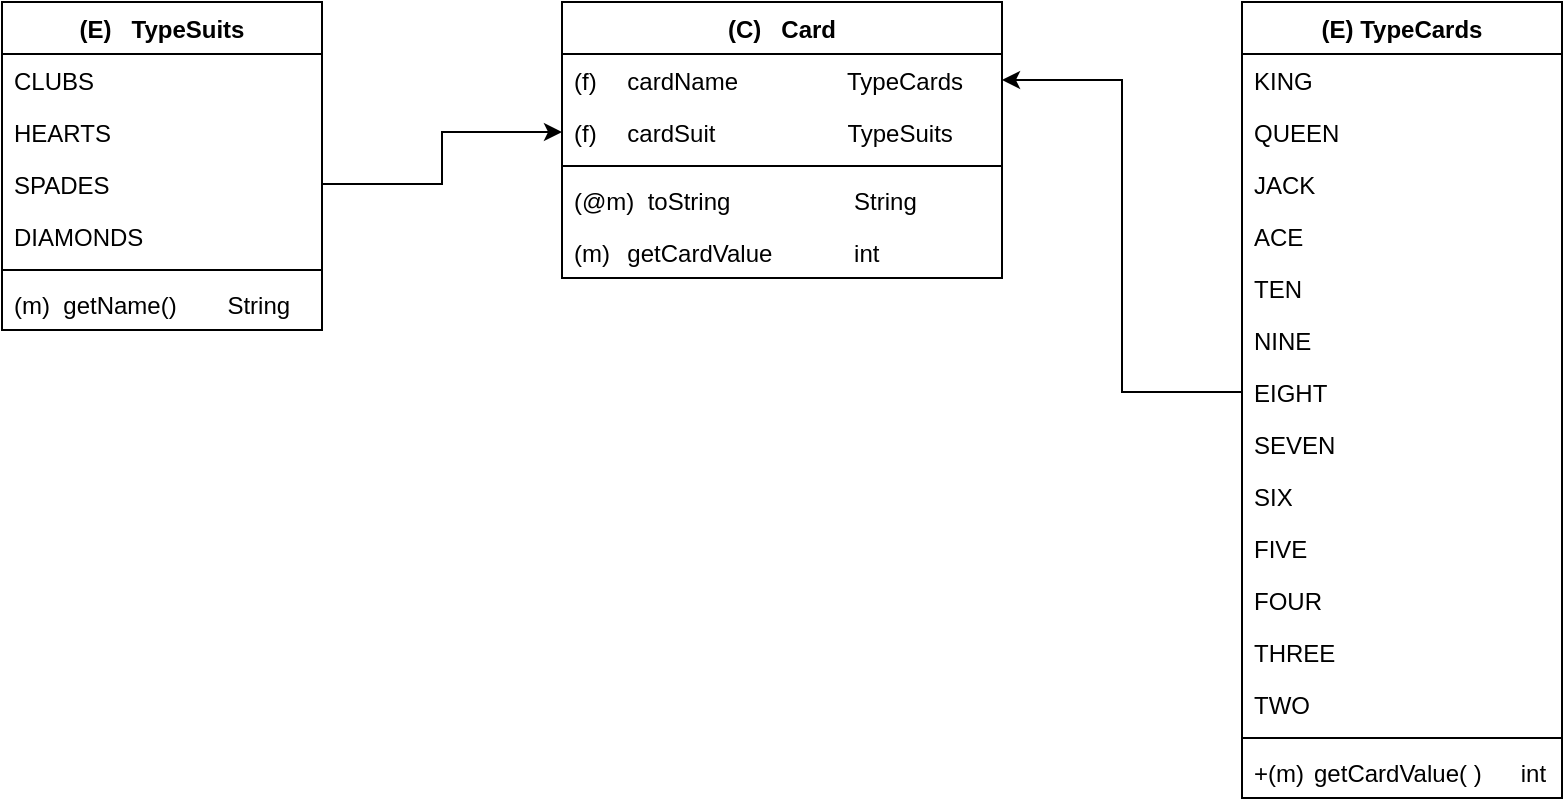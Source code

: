 <mxfile version="22.1.18" type="github">
  <diagram name="Página-1" id="IjIeybbG2s8EwvdjkKt3">
    <mxGraphModel dx="1147" dy="649" grid="1" gridSize="10" guides="1" tooltips="1" connect="1" arrows="1" fold="1" page="1" pageScale="1" pageWidth="827" pageHeight="1169" math="0" shadow="0">
      <root>
        <mxCell id="0" />
        <mxCell id="1" parent="0" />
        <mxCell id="hEhXm3r51fFvENSX2L3S-74" value="(E) TypeCards" style="swimlane;fontStyle=1;align=center;verticalAlign=top;childLayout=stackLayout;horizontal=1;startSize=26;horizontalStack=0;resizeParent=1;resizeParentMax=0;resizeLast=0;collapsible=1;marginBottom=0;whiteSpace=wrap;html=1;" vertex="1" parent="1">
          <mxGeometry x="640" y="40" width="160" height="398" as="geometry" />
        </mxCell>
        <mxCell id="hEhXm3r51fFvENSX2L3S-75" value="KING" style="text;strokeColor=none;fillColor=none;align=left;verticalAlign=top;spacingLeft=4;spacingRight=4;overflow=hidden;rotatable=0;points=[[0,0.5],[1,0.5]];portConstraint=eastwest;whiteSpace=wrap;html=1;" vertex="1" parent="hEhXm3r51fFvENSX2L3S-74">
          <mxGeometry y="26" width="160" height="26" as="geometry" />
        </mxCell>
        <mxCell id="hEhXm3r51fFvENSX2L3S-90" value="QUEEN" style="text;strokeColor=none;fillColor=none;align=left;verticalAlign=top;spacingLeft=4;spacingRight=4;overflow=hidden;rotatable=0;points=[[0,0.5],[1,0.5]];portConstraint=eastwest;whiteSpace=wrap;html=1;" vertex="1" parent="hEhXm3r51fFvENSX2L3S-74">
          <mxGeometry y="52" width="160" height="26" as="geometry" />
        </mxCell>
        <mxCell id="hEhXm3r51fFvENSX2L3S-91" value="JACK" style="text;strokeColor=none;fillColor=none;align=left;verticalAlign=top;spacingLeft=4;spacingRight=4;overflow=hidden;rotatable=0;points=[[0,0.5],[1,0.5]];portConstraint=eastwest;whiteSpace=wrap;html=1;" vertex="1" parent="hEhXm3r51fFvENSX2L3S-74">
          <mxGeometry y="78" width="160" height="26" as="geometry" />
        </mxCell>
        <mxCell id="hEhXm3r51fFvENSX2L3S-86" value="ACE" style="text;strokeColor=none;fillColor=none;align=left;verticalAlign=top;spacingLeft=4;spacingRight=4;overflow=hidden;rotatable=0;points=[[0,0.5],[1,0.5]];portConstraint=eastwest;whiteSpace=wrap;html=1;" vertex="1" parent="hEhXm3r51fFvENSX2L3S-74">
          <mxGeometry y="104" width="160" height="26" as="geometry" />
        </mxCell>
        <mxCell id="hEhXm3r51fFvENSX2L3S-97" value="TEN" style="text;strokeColor=none;fillColor=none;align=left;verticalAlign=top;spacingLeft=4;spacingRight=4;overflow=hidden;rotatable=0;points=[[0,0.5],[1,0.5]];portConstraint=eastwest;whiteSpace=wrap;html=1;" vertex="1" parent="hEhXm3r51fFvENSX2L3S-74">
          <mxGeometry y="130" width="160" height="26" as="geometry" />
        </mxCell>
        <mxCell id="hEhXm3r51fFvENSX2L3S-96" value="NINE" style="text;strokeColor=none;fillColor=none;align=left;verticalAlign=top;spacingLeft=4;spacingRight=4;overflow=hidden;rotatable=0;points=[[0,0.5],[1,0.5]];portConstraint=eastwest;whiteSpace=wrap;html=1;" vertex="1" parent="hEhXm3r51fFvENSX2L3S-74">
          <mxGeometry y="156" width="160" height="26" as="geometry" />
        </mxCell>
        <mxCell id="hEhXm3r51fFvENSX2L3S-95" value="EIGHT" style="text;strokeColor=none;fillColor=none;align=left;verticalAlign=top;spacingLeft=4;spacingRight=4;overflow=hidden;rotatable=0;points=[[0,0.5],[1,0.5]];portConstraint=eastwest;whiteSpace=wrap;html=1;" vertex="1" parent="hEhXm3r51fFvENSX2L3S-74">
          <mxGeometry y="182" width="160" height="26" as="geometry" />
        </mxCell>
        <mxCell id="hEhXm3r51fFvENSX2L3S-94" value="SEVEN" style="text;strokeColor=none;fillColor=none;align=left;verticalAlign=top;spacingLeft=4;spacingRight=4;overflow=hidden;rotatable=0;points=[[0,0.5],[1,0.5]];portConstraint=eastwest;whiteSpace=wrap;html=1;" vertex="1" parent="hEhXm3r51fFvENSX2L3S-74">
          <mxGeometry y="208" width="160" height="26" as="geometry" />
        </mxCell>
        <mxCell id="hEhXm3r51fFvENSX2L3S-93" value="SIX" style="text;strokeColor=none;fillColor=none;align=left;verticalAlign=top;spacingLeft=4;spacingRight=4;overflow=hidden;rotatable=0;points=[[0,0.5],[1,0.5]];portConstraint=eastwest;whiteSpace=wrap;html=1;" vertex="1" parent="hEhXm3r51fFvENSX2L3S-74">
          <mxGeometry y="234" width="160" height="26" as="geometry" />
        </mxCell>
        <mxCell id="hEhXm3r51fFvENSX2L3S-85" value="FIVE" style="text;strokeColor=none;fillColor=none;align=left;verticalAlign=top;spacingLeft=4;spacingRight=4;overflow=hidden;rotatable=0;points=[[0,0.5],[1,0.5]];portConstraint=eastwest;whiteSpace=wrap;html=1;" vertex="1" parent="hEhXm3r51fFvENSX2L3S-74">
          <mxGeometry y="260" width="160" height="26" as="geometry" />
        </mxCell>
        <mxCell id="hEhXm3r51fFvENSX2L3S-88" value="FOUR" style="text;strokeColor=none;fillColor=none;align=left;verticalAlign=top;spacingLeft=4;spacingRight=4;overflow=hidden;rotatable=0;points=[[0,0.5],[1,0.5]];portConstraint=eastwest;whiteSpace=wrap;html=1;" vertex="1" parent="hEhXm3r51fFvENSX2L3S-74">
          <mxGeometry y="286" width="160" height="26" as="geometry" />
        </mxCell>
        <mxCell id="hEhXm3r51fFvENSX2L3S-89" value="THREE" style="text;strokeColor=none;fillColor=none;align=left;verticalAlign=top;spacingLeft=4;spacingRight=4;overflow=hidden;rotatable=0;points=[[0,0.5],[1,0.5]];portConstraint=eastwest;whiteSpace=wrap;html=1;" vertex="1" parent="hEhXm3r51fFvENSX2L3S-74">
          <mxGeometry y="312" width="160" height="26" as="geometry" />
        </mxCell>
        <mxCell id="hEhXm3r51fFvENSX2L3S-87" value="TWO" style="text;strokeColor=none;fillColor=none;align=left;verticalAlign=top;spacingLeft=4;spacingRight=4;overflow=hidden;rotatable=0;points=[[0,0.5],[1,0.5]];portConstraint=eastwest;whiteSpace=wrap;html=1;" vertex="1" parent="hEhXm3r51fFvENSX2L3S-74">
          <mxGeometry y="338" width="160" height="26" as="geometry" />
        </mxCell>
        <mxCell id="hEhXm3r51fFvENSX2L3S-76" value="" style="line;strokeWidth=1;fillColor=none;align=left;verticalAlign=middle;spacingTop=-1;spacingLeft=3;spacingRight=3;rotatable=0;labelPosition=right;points=[];portConstraint=eastwest;strokeColor=inherit;" vertex="1" parent="hEhXm3r51fFvENSX2L3S-74">
          <mxGeometry y="364" width="160" height="8" as="geometry" />
        </mxCell>
        <mxCell id="hEhXm3r51fFvENSX2L3S-77" value="+(m)&lt;span style=&quot;white-space: pre;&quot;&gt;&#x9; getCardValue( )&lt;span style=&quot;white-space: pre;&quot;&gt;&#x9;&lt;/span&gt;int&lt;/span&gt;" style="text;strokeColor=none;fillColor=none;align=left;verticalAlign=top;spacingLeft=4;spacingRight=4;overflow=hidden;rotatable=0;points=[[0,0.5],[1,0.5]];portConstraint=eastwest;whiteSpace=wrap;html=1;" vertex="1" parent="hEhXm3r51fFvENSX2L3S-74">
          <mxGeometry y="372" width="160" height="26" as="geometry" />
        </mxCell>
        <mxCell id="hEhXm3r51fFvENSX2L3S-78" value="(E)&amp;nbsp; &amp;nbsp;TypeSuits" style="swimlane;fontStyle=1;align=center;verticalAlign=top;childLayout=stackLayout;horizontal=1;startSize=26;horizontalStack=0;resizeParent=1;resizeParentMax=0;resizeLast=0;collapsible=1;marginBottom=0;whiteSpace=wrap;html=1;" vertex="1" parent="1">
          <mxGeometry x="20" y="40" width="160" height="164" as="geometry" />
        </mxCell>
        <mxCell id="hEhXm3r51fFvENSX2L3S-79" value="CLUBS" style="text;strokeColor=none;fillColor=none;align=left;verticalAlign=top;spacingLeft=4;spacingRight=4;overflow=hidden;rotatable=0;points=[[0,0.5],[1,0.5]];portConstraint=eastwest;whiteSpace=wrap;html=1;" vertex="1" parent="hEhXm3r51fFvENSX2L3S-78">
          <mxGeometry y="26" width="160" height="26" as="geometry" />
        </mxCell>
        <mxCell id="hEhXm3r51fFvENSX2L3S-82" value="HEARTS" style="text;strokeColor=none;fillColor=none;align=left;verticalAlign=top;spacingLeft=4;spacingRight=4;overflow=hidden;rotatable=0;points=[[0,0.5],[1,0.5]];portConstraint=eastwest;whiteSpace=wrap;html=1;" vertex="1" parent="hEhXm3r51fFvENSX2L3S-78">
          <mxGeometry y="52" width="160" height="26" as="geometry" />
        </mxCell>
        <mxCell id="hEhXm3r51fFvENSX2L3S-83" value="SPADES" style="text;strokeColor=none;fillColor=none;align=left;verticalAlign=top;spacingLeft=4;spacingRight=4;overflow=hidden;rotatable=0;points=[[0,0.5],[1,0.5]];portConstraint=eastwest;whiteSpace=wrap;html=1;" vertex="1" parent="hEhXm3r51fFvENSX2L3S-78">
          <mxGeometry y="78" width="160" height="26" as="geometry" />
        </mxCell>
        <mxCell id="hEhXm3r51fFvENSX2L3S-84" value="DIAMONDS" style="text;strokeColor=none;fillColor=none;align=left;verticalAlign=top;spacingLeft=4;spacingRight=4;overflow=hidden;rotatable=0;points=[[0,0.5],[1,0.5]];portConstraint=eastwest;whiteSpace=wrap;html=1;" vertex="1" parent="hEhXm3r51fFvENSX2L3S-78">
          <mxGeometry y="104" width="160" height="26" as="geometry" />
        </mxCell>
        <mxCell id="hEhXm3r51fFvENSX2L3S-80" value="" style="line;strokeWidth=1;fillColor=none;align=left;verticalAlign=middle;spacingTop=-1;spacingLeft=3;spacingRight=3;rotatable=0;labelPosition=right;points=[];portConstraint=eastwest;strokeColor=inherit;" vertex="1" parent="hEhXm3r51fFvENSX2L3S-78">
          <mxGeometry y="130" width="160" height="8" as="geometry" />
        </mxCell>
        <mxCell id="hEhXm3r51fFvENSX2L3S-81" value="(m)&amp;nbsp; getName()&lt;span style=&quot;white-space: pre;&quot;&gt;&#x9;&lt;/span&gt;String" style="text;strokeColor=none;fillColor=none;align=left;verticalAlign=top;spacingLeft=4;spacingRight=4;overflow=hidden;rotatable=0;points=[[0,0.5],[1,0.5]];portConstraint=eastwest;whiteSpace=wrap;html=1;" vertex="1" parent="hEhXm3r51fFvENSX2L3S-78">
          <mxGeometry y="138" width="160" height="26" as="geometry" />
        </mxCell>
        <mxCell id="hEhXm3r51fFvENSX2L3S-99" value="(C)&amp;nbsp; &amp;nbsp;Card" style="swimlane;fontStyle=1;align=center;verticalAlign=top;childLayout=stackLayout;horizontal=1;startSize=26;horizontalStack=0;resizeParent=1;resizeParentMax=0;resizeLast=0;collapsible=1;marginBottom=0;whiteSpace=wrap;html=1;" vertex="1" parent="1">
          <mxGeometry x="300" y="40" width="220" height="138" as="geometry" />
        </mxCell>
        <mxCell id="hEhXm3r51fFvENSX2L3S-100" value="(f)&lt;span style=&quot;white-space: pre;&quot;&gt;&#x9;&lt;/span&gt;cardName&lt;span style=&quot;&quot;&gt;&lt;span style=&quot;white-space: pre;&quot;&gt;&amp;nbsp;&amp;nbsp;&amp;nbsp;&amp;nbsp;&lt;/span&gt;&lt;/span&gt;&lt;span style=&quot;&quot;&gt;&lt;span style=&quot;white-space: pre;&quot;&gt;&amp;nbsp;&amp;nbsp;&amp;nbsp;&lt;span style=&quot;white-space: pre;&quot;&gt;&#x9;&lt;/span&gt; &lt;/span&gt;&lt;/span&gt;TypeCards" style="text;strokeColor=none;fillColor=none;align=left;verticalAlign=top;spacingLeft=4;spacingRight=4;overflow=hidden;rotatable=0;points=[[0,0.5],[1,0.5]];portConstraint=eastwest;whiteSpace=wrap;html=1;" vertex="1" parent="hEhXm3r51fFvENSX2L3S-99">
          <mxGeometry y="26" width="220" height="26" as="geometry" />
        </mxCell>
        <mxCell id="hEhXm3r51fFvENSX2L3S-105" value="(f)&lt;span style=&quot;white-space: pre;&quot;&gt;&#x9;&lt;/span&gt;cardSuit&amp;nbsp;&lt;span style=&quot;border-color: var(--border-color);&quot;&gt;&lt;span style=&quot;&quot;&gt;&amp;nbsp; &amp;nbsp; &amp;nbsp; &amp;nbsp; &amp;nbsp;&lt;span style=&quot;white-space: pre;&quot;&gt;&#x9;&lt;/span&gt;&lt;span style=&quot;white-space: pre;&quot;&gt;&#x9;&lt;/span&gt;&amp;nbsp;&lt;/span&gt;&lt;/span&gt;TypeSuits" style="text;strokeColor=none;fillColor=none;align=left;verticalAlign=top;spacingLeft=4;spacingRight=4;overflow=hidden;rotatable=0;points=[[0,0.5],[1,0.5]];portConstraint=eastwest;whiteSpace=wrap;html=1;" vertex="1" parent="hEhXm3r51fFvENSX2L3S-99">
          <mxGeometry y="52" width="220" height="26" as="geometry" />
        </mxCell>
        <mxCell id="hEhXm3r51fFvENSX2L3S-101" value="" style="line;strokeWidth=1;fillColor=none;align=left;verticalAlign=middle;spacingTop=-1;spacingLeft=3;spacingRight=3;rotatable=0;labelPosition=right;points=[];portConstraint=eastwest;strokeColor=inherit;" vertex="1" parent="hEhXm3r51fFvENSX2L3S-99">
          <mxGeometry y="78" width="220" height="8" as="geometry" />
        </mxCell>
        <mxCell id="hEhXm3r51fFvENSX2L3S-102" value="(@m)&amp;nbsp; toString&lt;span style=&quot;white-space: pre;&quot;&gt;&#x9;&lt;/span&gt;&lt;span style=&quot;white-space: pre;&quot;&gt;&#x9;&lt;/span&gt;&amp;nbsp; &lt;span style=&quot;white-space: pre;&quot;&gt;&#x9;&lt;/span&gt;&amp;nbsp;&amp;nbsp;String" style="text;strokeColor=none;fillColor=none;align=left;verticalAlign=top;spacingLeft=4;spacingRight=4;overflow=hidden;rotatable=0;points=[[0,0.5],[1,0.5]];portConstraint=eastwest;whiteSpace=wrap;html=1;" vertex="1" parent="hEhXm3r51fFvENSX2L3S-99">
          <mxGeometry y="86" width="220" height="26" as="geometry" />
        </mxCell>
        <mxCell id="hEhXm3r51fFvENSX2L3S-104" value="(m)&lt;span style=&quot;white-space: pre;&quot;&gt;&#x9;&lt;/span&gt;getCardValue&lt;span style=&quot;white-space: pre;&quot;&gt;&#x9;&lt;/span&gt;&lt;span style=&quot;white-space: pre;&quot;&gt;&#x9;&lt;/span&gt;&amp;nbsp; int" style="text;strokeColor=none;fillColor=none;align=left;verticalAlign=top;spacingLeft=4;spacingRight=4;overflow=hidden;rotatable=0;points=[[0,0.5],[1,0.5]];portConstraint=eastwest;whiteSpace=wrap;html=1;" vertex="1" parent="hEhXm3r51fFvENSX2L3S-99">
          <mxGeometry y="112" width="220" height="26" as="geometry" />
        </mxCell>
        <mxCell id="hEhXm3r51fFvENSX2L3S-109" style="edgeStyle=orthogonalEdgeStyle;rounded=0;orthogonalLoop=1;jettySize=auto;html=1;entryX=0;entryY=0.5;entryDx=0;entryDy=0;" edge="1" parent="1" source="hEhXm3r51fFvENSX2L3S-83" target="hEhXm3r51fFvENSX2L3S-105">
          <mxGeometry relative="1" as="geometry" />
        </mxCell>
        <mxCell id="hEhXm3r51fFvENSX2L3S-110" style="edgeStyle=orthogonalEdgeStyle;rounded=0;orthogonalLoop=1;jettySize=auto;html=1;entryX=1;entryY=0.5;entryDx=0;entryDy=0;" edge="1" parent="1" source="hEhXm3r51fFvENSX2L3S-95" target="hEhXm3r51fFvENSX2L3S-100">
          <mxGeometry relative="1" as="geometry" />
        </mxCell>
      </root>
    </mxGraphModel>
  </diagram>
</mxfile>
